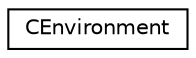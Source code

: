 digraph "Graphical Class Hierarchy"
{
  edge [fontname="Helvetica",fontsize="10",labelfontname="Helvetica",labelfontsize="10"];
  node [fontname="Helvetica",fontsize="10",shape=record];
  rankdir="LR";
  Node0 [label="CEnvironment",height=0.2,width=0.4,color="black", fillcolor="white", style="filled",URL="$classCEnvironment.html",tooltip="environment class "];
}
